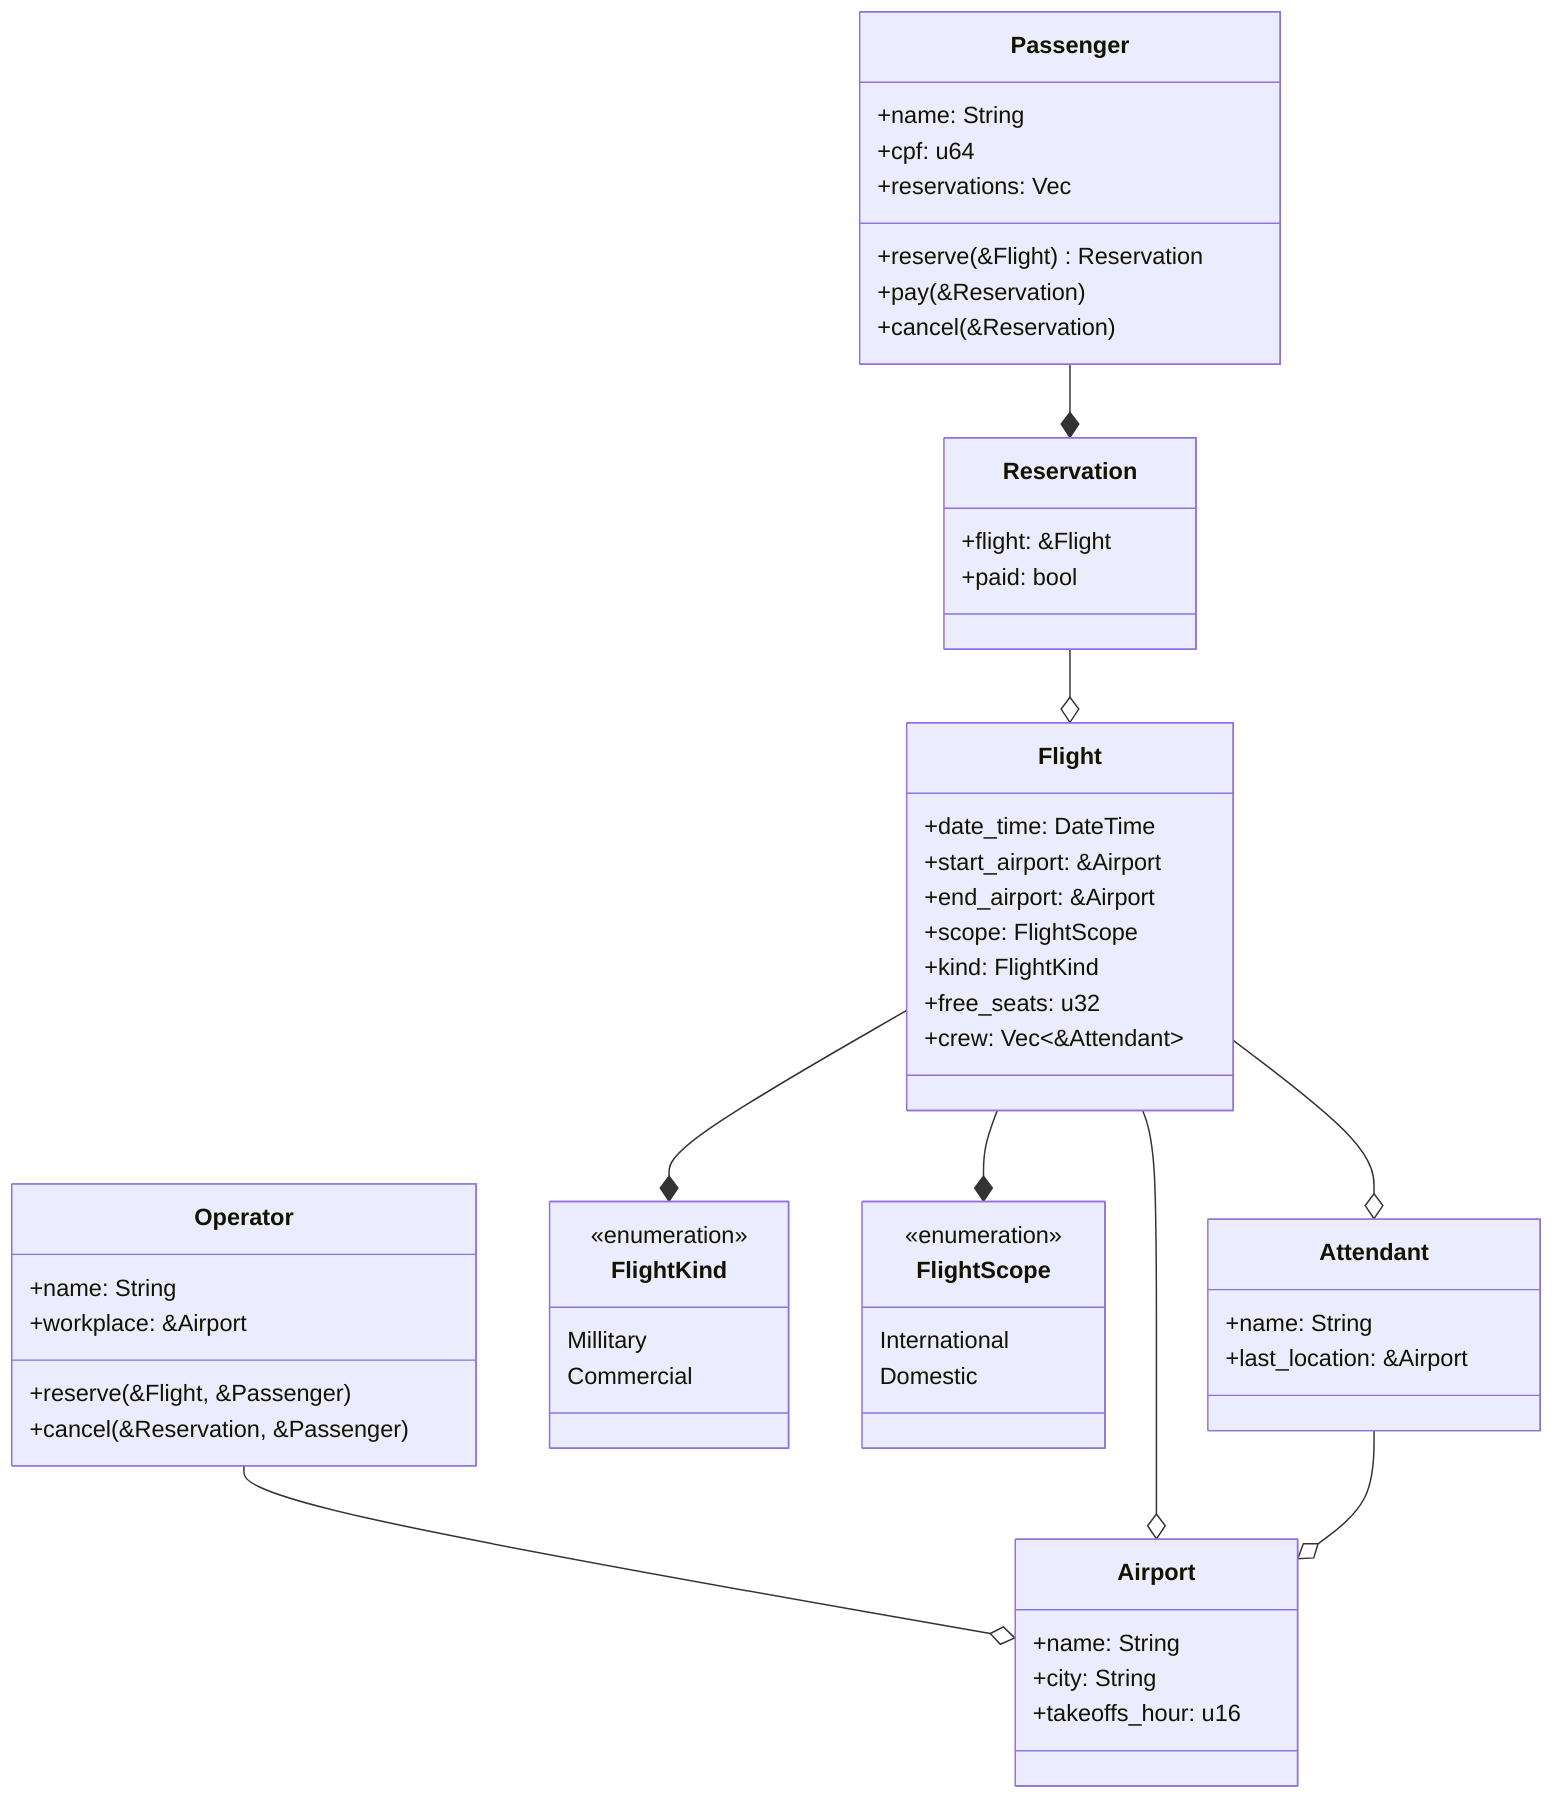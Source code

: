 classDiagram

class Operator {
    +name: String
    +workplace: &Airport
    +reserve(&Flight, &Passenger)
    +cancel(&Reservation, &Passenger)
}
Operator --o Airport

class Passenger {
    +name: String
    +cpf: u64
    +reservations: Vec<Reservations>
    +reserve(&Flight) Reservation
    +pay(&Reservation)
    +cancel(&Reservation)
}
Passenger --* Reservation

class Reservation {
    +flight: &Flight
    +paid: bool
}
Reservation --o Flight

class Flight {
    +date_time: DateTime
    +start_airport: &Airport
    +end_airport: &Airport
    +scope: FlightScope
    +kind: FlightKind
    +free_seats: u32
    +crew: Vec<&Attendant>
}
Flight --* FlightKind
Flight --* FlightScope
Flight --o Airport
Flight --o Attendant

class FlightScope {
    <<enumeration>>
    International
    Domestic
}

class FlightKind {
    <<enumeration>>
    Millitary
    Commercial
}


class Airport {
    +name: String
    +city: String
    +takeoffs_hour: u16
}

class Attendant {
    +name: String
    +last_location: &Airport
}
Attendant --o Airport